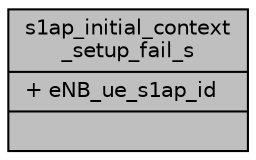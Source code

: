 digraph "s1ap_initial_context_setup_fail_s"
{
 // LATEX_PDF_SIZE
  edge [fontname="Helvetica",fontsize="10",labelfontname="Helvetica",labelfontsize="10"];
  node [fontname="Helvetica",fontsize="10",shape=record];
  Node1 [label="{s1ap_initial_context\l_setup_fail_s\n|+ eNB_ue_s1ap_id\l|}",height=0.2,width=0.4,color="black", fillcolor="grey75", style="filled", fontcolor="black",tooltip=" "];
}
